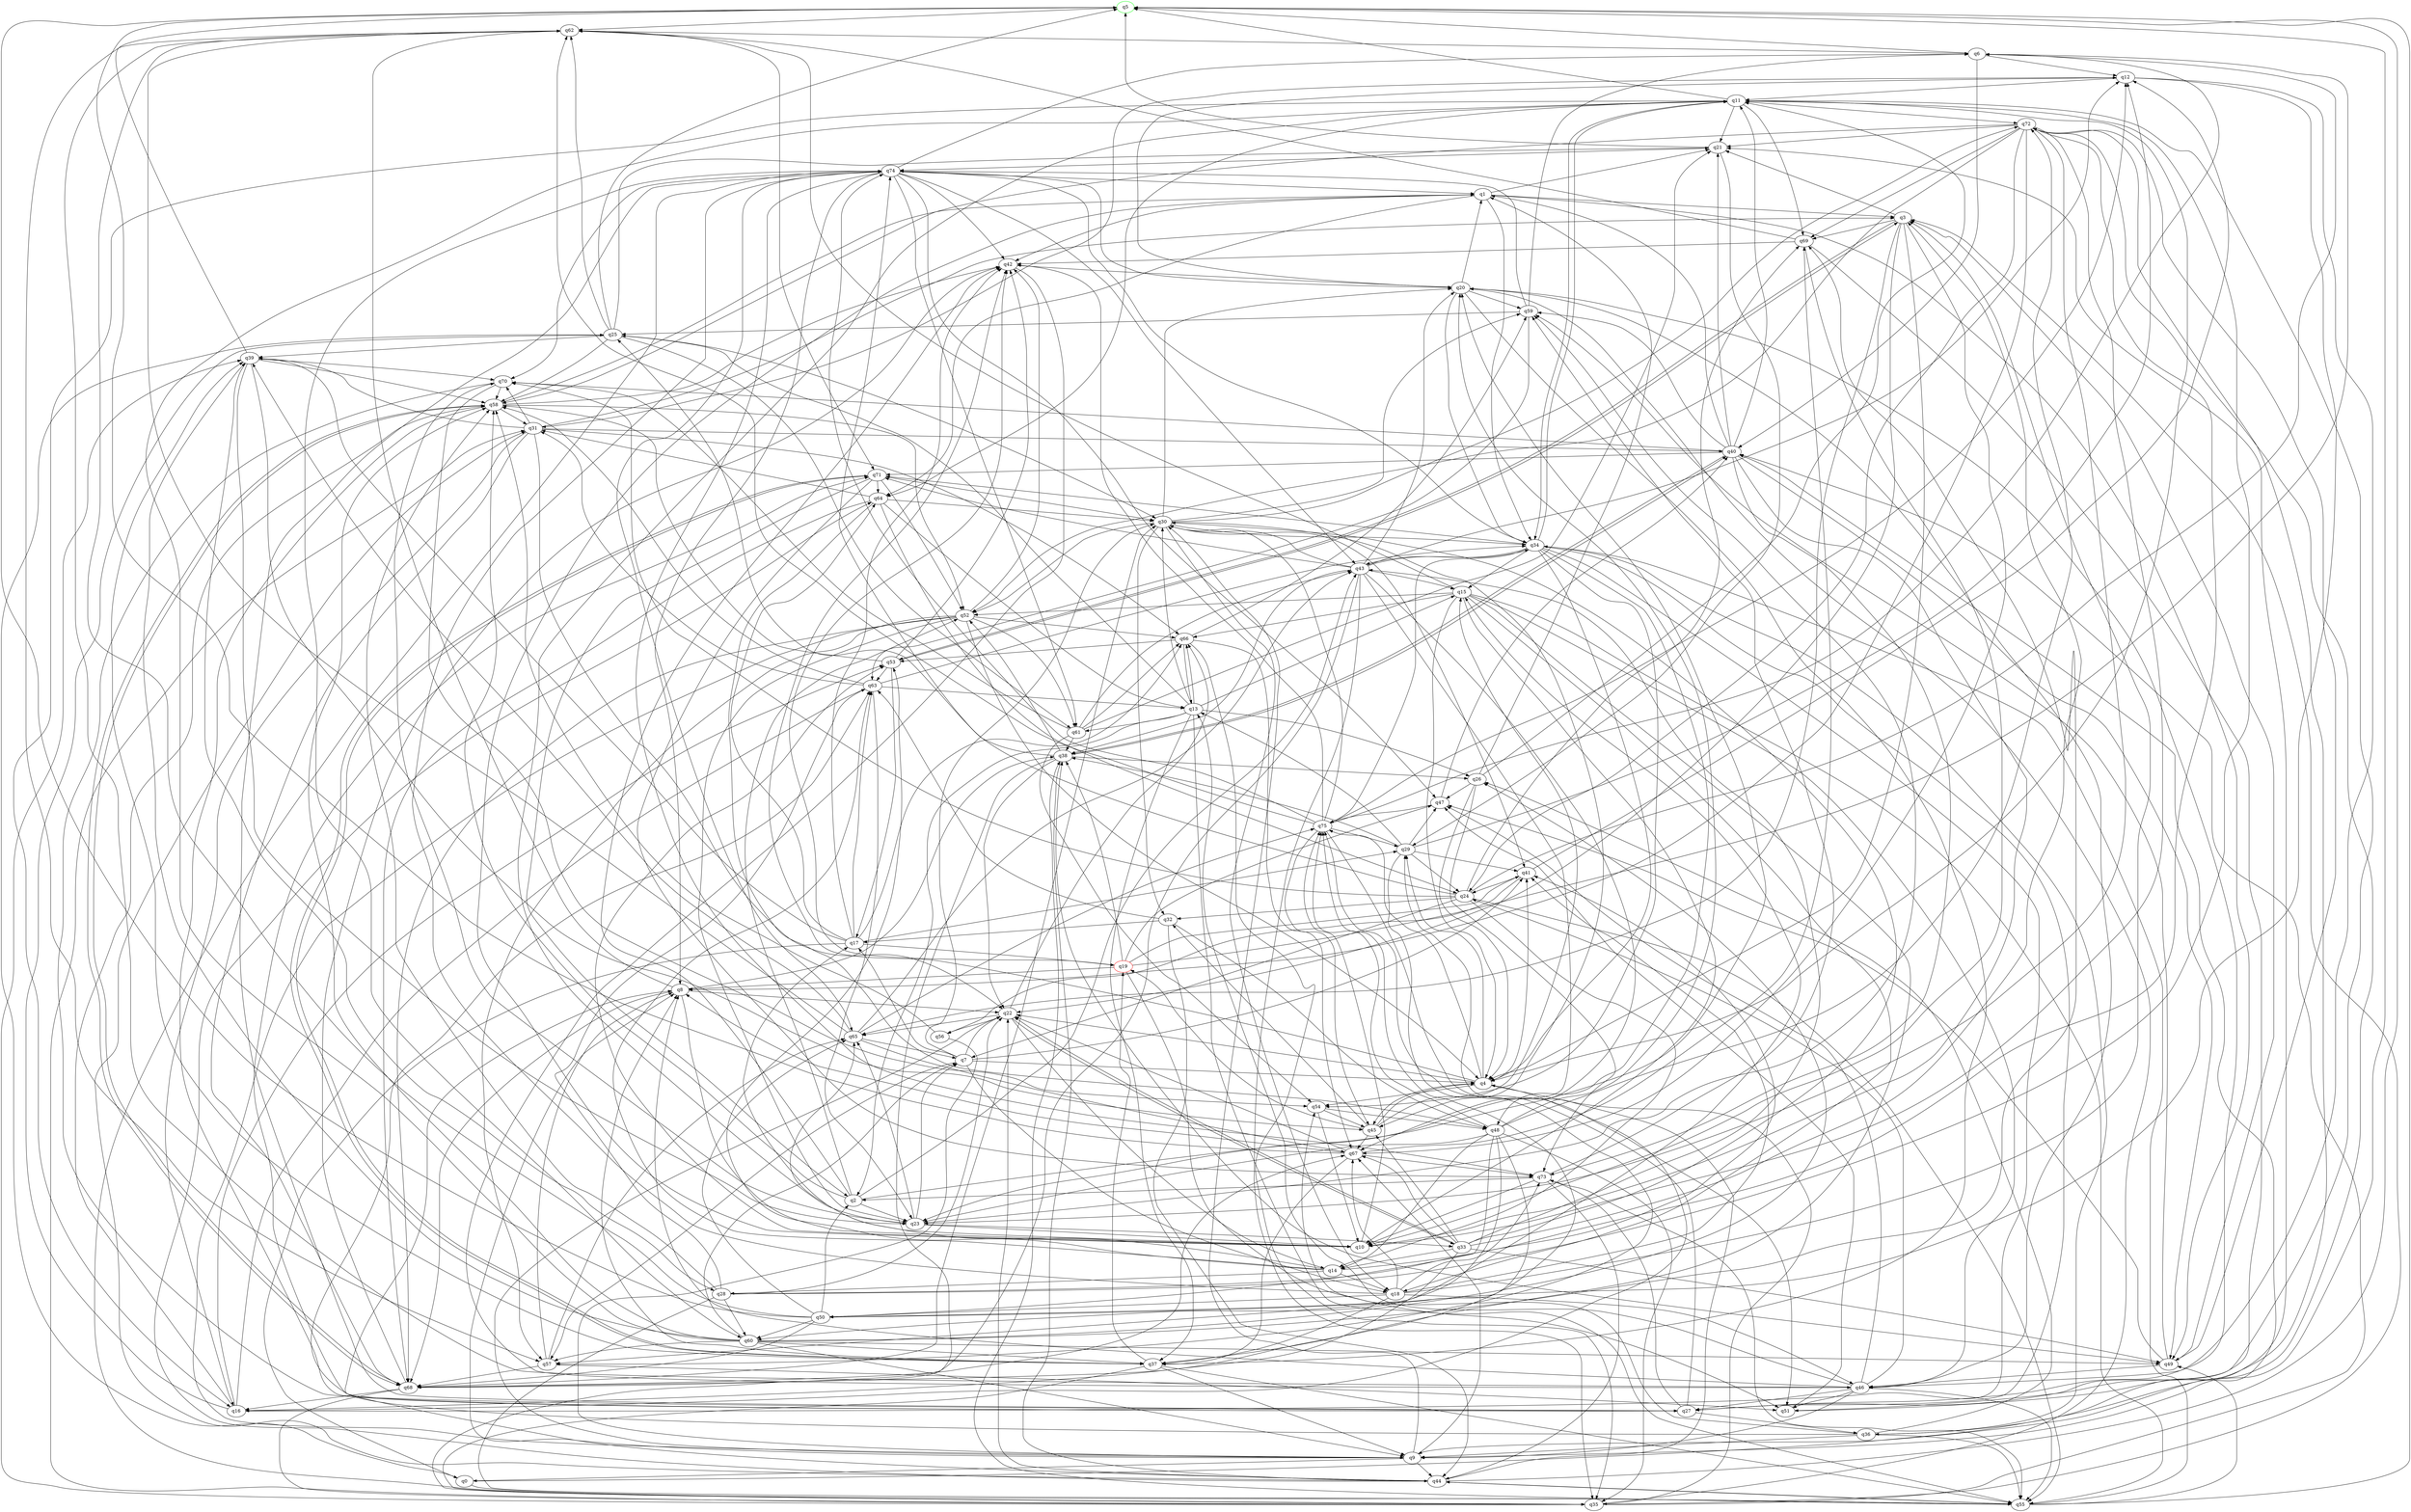 digraph A{
q5 [initial=1,color=green];
q19 [final=1,color=red];
q0 -> q25;
q0 -> q35;
q0 -> q40;
q1 -> q3;
q1 -> q21;
q1 -> q34;
q1 -> q42;
q1 -> q49;
q1 -> q64;
q2 -> q20;
q2 -> q23;
q2 -> q42;
q2 -> q43;
q2 -> q52;
q2 -> q58;
q3 -> q4;
q3 -> q21;
q3 -> q22;
q3 -> q53;
q3 -> q65;
q3 -> q67;
q3 -> q69;
q4 -> q22;
q4 -> q29;
q4 -> q35;
q4 -> q41;
q4 -> q42;
q4 -> q45;
q4 -> q54;
q4 -> q75;
q5 -> q62;
q6 -> q5;
q6 -> q12;
q6 -> q40;
q7 -> q4;
q7 -> q17;
q7 -> q18;
q7 -> q22;
q7 -> q30;
q7 -> q41;
q7 -> q57;
q8 -> q10;
q8 -> q22;
q8 -> q38;
q8 -> q62;
q8 -> q68;
q9 -> q0;
q9 -> q5;
q9 -> q8;
q9 -> q22;
q9 -> q30;
q9 -> q44;
q9 -> q67;
q10 -> q1;
q10 -> q17;
q10 -> q53;
q10 -> q75;
q11 -> q4;
q11 -> q5;
q11 -> q16;
q11 -> q21;
q11 -> q27;
q11 -> q34;
q11 -> q64;
q11 -> q69;
q11 -> q72;
q12 -> q11;
q12 -> q31;
q12 -> q46;
q12 -> q50;
q13 -> q2;
q13 -> q15;
q13 -> q25;
q13 -> q26;
q13 -> q30;
q13 -> q37;
q13 -> q55;
q13 -> q61;
q13 -> q66;
q14 -> q18;
q14 -> q28;
q14 -> q53;
q14 -> q63;
q14 -> q65;
q14 -> q72;
q15 -> q4;
q15 -> q10;
q15 -> q18;
q15 -> q37;
q15 -> q46;
q15 -> q52;
q15 -> q55;
q15 -> q62;
q15 -> q66;
q16 -> q4;
q16 -> q25;
q16 -> q53;
q16 -> q58;
q16 -> q63;
q17 -> q0;
q17 -> q19;
q17 -> q29;
q17 -> q39;
q17 -> q42;
q17 -> q63;
q17 -> q64;
q17 -> q66;
q18 -> q3;
q18 -> q37;
q18 -> q41;
q18 -> q46;
q18 -> q50;
q18 -> q67;
q18 -> q73;
q18 -> q74;
q19 -> q6;
q19 -> q8;
q19 -> q38;
q19 -> q41;
q19 -> q42;
q19 -> q47;
q19 -> q51;
q20 -> q1;
q20 -> q12;
q20 -> q34;
q20 -> q37;
q20 -> q46;
q20 -> q59;
q21 -> q5;
q21 -> q29;
q21 -> q74;
q22 -> q14;
q22 -> q33;
q22 -> q56;
q22 -> q65;
q22 -> q66;
q23 -> q7;
q23 -> q10;
q23 -> q11;
q23 -> q33;
q23 -> q59;
q23 -> q65;
q23 -> q70;
q24 -> q6;
q24 -> q7;
q24 -> q14;
q24 -> q32;
q24 -> q55;
q24 -> q69;
q24 -> q70;
q24 -> q74;
q25 -> q5;
q25 -> q21;
q25 -> q30;
q25 -> q39;
q25 -> q58;
q25 -> q61;
q25 -> q62;
q26 -> q1;
q26 -> q4;
q26 -> q11;
q26 -> q47;
q26 -> q73;
q27 -> q20;
q27 -> q36;
q27 -> q71;
q27 -> q73;
q27 -> q75;
q28 -> q11;
q28 -> q22;
q28 -> q41;
q28 -> q55;
q28 -> q58;
q28 -> q60;
q28 -> q63;
q29 -> q12;
q29 -> q13;
q29 -> q24;
q29 -> q38;
q29 -> q41;
q29 -> q47;
q29 -> q57;
q30 -> q18;
q30 -> q20;
q30 -> q32;
q30 -> q34;
q30 -> q41;
q30 -> q45;
q30 -> q52;
q30 -> q59;
q30 -> q72;
q31 -> q3;
q31 -> q16;
q31 -> q22;
q31 -> q39;
q31 -> q40;
q31 -> q66;
q31 -> q68;
q31 -> q70;
q32 -> q17;
q32 -> q44;
q32 -> q48;
q32 -> q63;
q33 -> q3;
q33 -> q14;
q33 -> q16;
q33 -> q22;
q33 -> q30;
q33 -> q43;
q33 -> q45;
q33 -> q49;
q33 -> q67;
q34 -> q4;
q34 -> q11;
q34 -> q15;
q34 -> q16;
q34 -> q27;
q34 -> q36;
q34 -> q43;
q34 -> q48;
q34 -> q54;
q34 -> q71;
q34 -> q75;
q35 -> q3;
q35 -> q20;
q35 -> q31;
q35 -> q39;
q35 -> q40;
q36 -> q9;
q36 -> q21;
q36 -> q26;
q36 -> q54;
q36 -> q55;
q36 -> q63;
q37 -> q8;
q37 -> q9;
q37 -> q19;
q37 -> q35;
q37 -> q39;
q37 -> q55;
q37 -> q71;
q38 -> q22;
q38 -> q25;
q38 -> q26;
q38 -> q35;
q38 -> q40;
q38 -> q44;
q38 -> q52;
q39 -> q5;
q39 -> q23;
q39 -> q28;
q39 -> q45;
q39 -> q58;
q39 -> q70;
q40 -> q1;
q40 -> q10;
q40 -> q11;
q40 -> q21;
q40 -> q38;
q40 -> q49;
q40 -> q59;
q40 -> q70;
q40 -> q71;
q40 -> q73;
q41 -> q12;
q41 -> q24;
q41 -> q56;
q42 -> q20;
q42 -> q46;
q43 -> q12;
q43 -> q15;
q43 -> q20;
q43 -> q23;
q43 -> q30;
q43 -> q34;
q43 -> q35;
q43 -> q38;
q43 -> q67;
q43 -> q68;
q43 -> q71;
q44 -> q5;
q44 -> q8;
q44 -> q22;
q44 -> q29;
q44 -> q31;
q44 -> q55;
q44 -> q64;
q45 -> q4;
q45 -> q15;
q45 -> q19;
q45 -> q32;
q45 -> q67;
q46 -> q8;
q46 -> q9;
q46 -> q13;
q46 -> q24;
q46 -> q27;
q46 -> q47;
q46 -> q51;
q46 -> q55;
q47 -> q40;
q47 -> q75;
q48 -> q14;
q48 -> q20;
q48 -> q23;
q48 -> q35;
q48 -> q50;
q48 -> q57;
q48 -> q60;
q48 -> q72;
q48 -> q75;
q49 -> q3;
q49 -> q38;
q49 -> q46;
q49 -> q47;
q49 -> q59;
q50 -> q2;
q50 -> q5;
q50 -> q15;
q50 -> q60;
q50 -> q62;
q50 -> q65;
q50 -> q68;
q51 -> q47;
q51 -> q72;
q52 -> q4;
q52 -> q9;
q52 -> q23;
q52 -> q42;
q52 -> q57;
q52 -> q61;
q52 -> q66;
q52 -> q68;
q53 -> q3;
q53 -> q17;
q53 -> q42;
q53 -> q58;
q53 -> q63;
q54 -> q10;
q54 -> q45;
q54 -> q48;
q55 -> q5;
q55 -> q34;
q55 -> q38;
q55 -> q44;
q55 -> q49;
q55 -> q74;
q56 -> q9;
q56 -> q58;
q57 -> q8;
q57 -> q51;
q57 -> q65;
q57 -> q68;
q58 -> q1;
q58 -> q27;
q58 -> q31;
q58 -> q42;
q58 -> q52;
q58 -> q68;
q59 -> q6;
q59 -> q25;
q59 -> q63;
q59 -> q74;
q60 -> q7;
q60 -> q9;
q60 -> q11;
q60 -> q26;
q60 -> q37;
q60 -> q39;
q60 -> q49;
q60 -> q57;
q60 -> q58;
q60 -> q69;
q61 -> q21;
q61 -> q38;
q61 -> q43;
q61 -> q54;
q61 -> q66;
q61 -> q70;
q62 -> q6;
q62 -> q46;
q62 -> q57;
q62 -> q71;
q63 -> q13;
q63 -> q23;
q63 -> q31;
q63 -> q34;
q63 -> q58;
q64 -> q13;
q64 -> q24;
q64 -> q30;
q64 -> q31;
q64 -> q48;
q64 -> q68;
q65 -> q7;
q65 -> q39;
q65 -> q43;
q65 -> q62;
q65 -> q67;
q65 -> q75;
q66 -> q13;
q66 -> q35;
q66 -> q53;
q66 -> q59;
q66 -> q67;
q67 -> q5;
q67 -> q8;
q67 -> q22;
q67 -> q37;
q67 -> q69;
q67 -> q73;
q68 -> q16;
q68 -> q30;
q68 -> q35;
q68 -> q42;
q68 -> q58;
q68 -> q67;
q68 -> q75;
q69 -> q10;
q69 -> q42;
q69 -> q51;
q69 -> q62;
q70 -> q27;
q70 -> q54;
q70 -> q58;
q71 -> q2;
q71 -> q30;
q71 -> q37;
q71 -> q52;
q71 -> q64;
q71 -> q73;
q72 -> q8;
q72 -> q9;
q72 -> q10;
q72 -> q21;
q72 -> q23;
q72 -> q24;
q72 -> q49;
q72 -> q52;
q72 -> q58;
q72 -> q69;
q73 -> q2;
q73 -> q10;
q73 -> q44;
q73 -> q55;
q73 -> q59;
q74 -> q1;
q74 -> q6;
q74 -> q8;
q74 -> q20;
q74 -> q27;
q74 -> q34;
q74 -> q42;
q74 -> q43;
q74 -> q47;
q74 -> q60;
q74 -> q61;
q74 -> q65;
q74 -> q70;
q74 -> q73;
q75 -> q6;
q75 -> q12;
q75 -> q29;
q75 -> q30;
q75 -> q42;
q75 -> q45;
q75 -> q51;
q75 -> q62;
q75 -> q74;
}